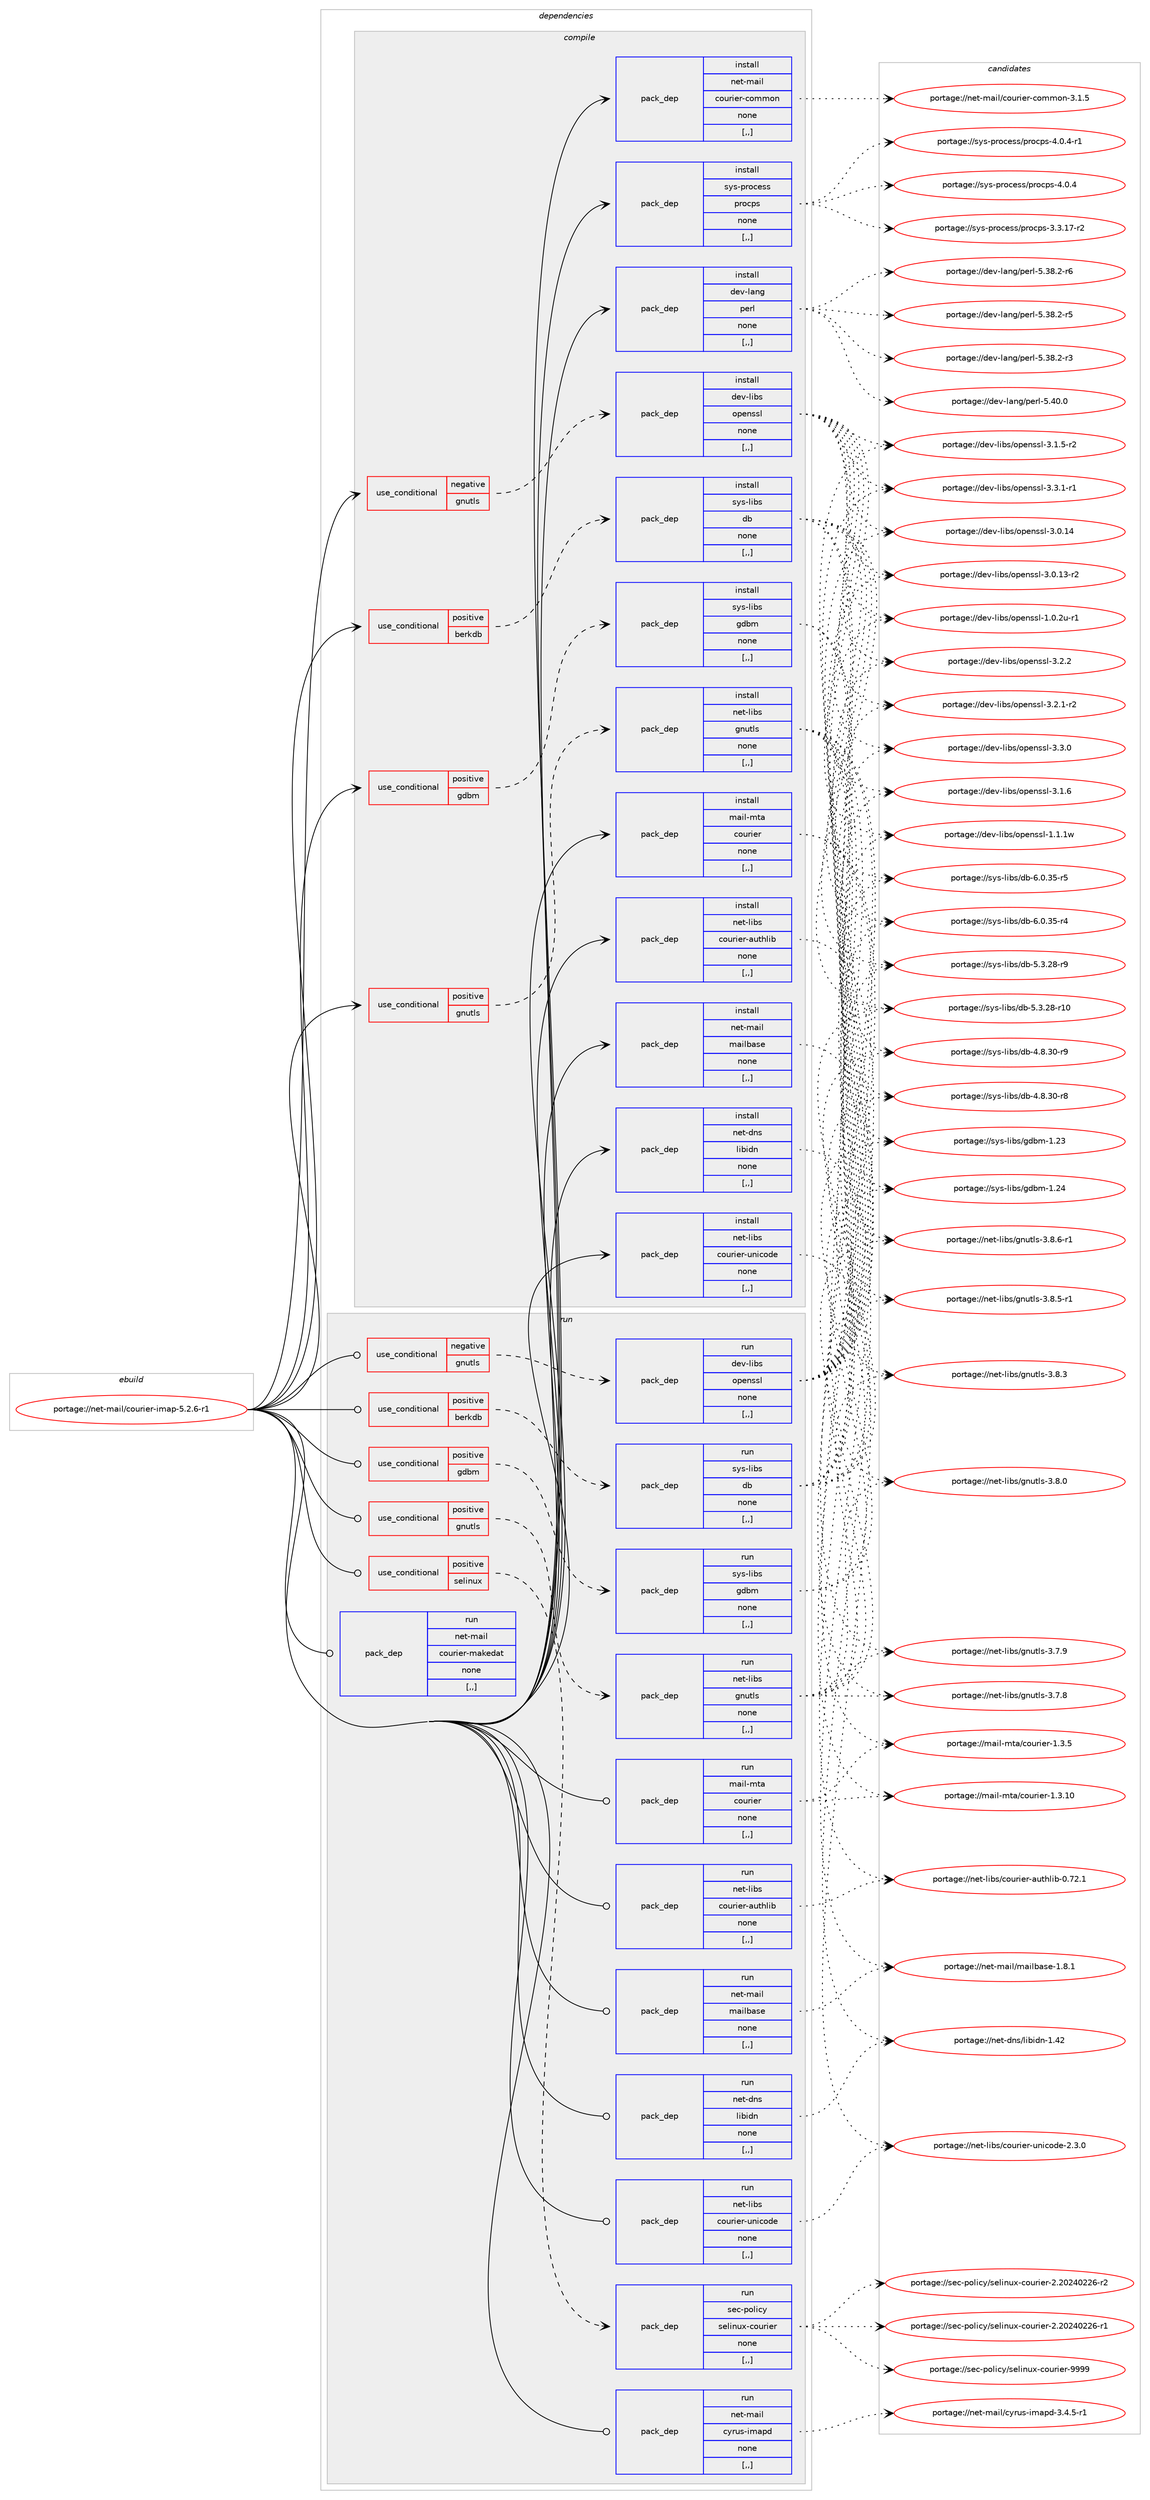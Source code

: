 digraph prolog {

# *************
# Graph options
# *************

newrank=true;
concentrate=true;
compound=true;
graph [rankdir=LR,fontname=Helvetica,fontsize=10,ranksep=1.5];#, ranksep=2.5, nodesep=0.2];
edge  [arrowhead=vee];
node  [fontname=Helvetica,fontsize=10];

# **********
# The ebuild
# **********

subgraph cluster_leftcol {
color=gray;
label=<<i>ebuild</i>>;
id [label="portage://net-mail/courier-imap-5.2.6-r1", color=red, width=4, href="../net-mail/courier-imap-5.2.6-r1.svg"];
}

# ****************
# The dependencies
# ****************

subgraph cluster_midcol {
color=gray;
label=<<i>dependencies</i>>;
subgraph cluster_compile {
fillcolor="#eeeeee";
style=filled;
label=<<i>compile</i>>;
subgraph cond94823 {
dependency362905 [label=<<TABLE BORDER="0" CELLBORDER="1" CELLSPACING="0" CELLPADDING="4"><TR><TD ROWSPAN="3" CELLPADDING="10">use_conditional</TD></TR><TR><TD>negative</TD></TR><TR><TD>gnutls</TD></TR></TABLE>>, shape=none, color=red];
subgraph pack265422 {
dependency362906 [label=<<TABLE BORDER="0" CELLBORDER="1" CELLSPACING="0" CELLPADDING="4" WIDTH="220"><TR><TD ROWSPAN="6" CELLPADDING="30">pack_dep</TD></TR><TR><TD WIDTH="110">install</TD></TR><TR><TD>dev-libs</TD></TR><TR><TD>openssl</TD></TR><TR><TD>none</TD></TR><TR><TD>[,,]</TD></TR></TABLE>>, shape=none, color=blue];
}
dependency362905:e -> dependency362906:w [weight=20,style="dashed",arrowhead="vee"];
}
id:e -> dependency362905:w [weight=20,style="solid",arrowhead="vee"];
subgraph cond94824 {
dependency362907 [label=<<TABLE BORDER="0" CELLBORDER="1" CELLSPACING="0" CELLPADDING="4"><TR><TD ROWSPAN="3" CELLPADDING="10">use_conditional</TD></TR><TR><TD>positive</TD></TR><TR><TD>berkdb</TD></TR></TABLE>>, shape=none, color=red];
subgraph pack265423 {
dependency362908 [label=<<TABLE BORDER="0" CELLBORDER="1" CELLSPACING="0" CELLPADDING="4" WIDTH="220"><TR><TD ROWSPAN="6" CELLPADDING="30">pack_dep</TD></TR><TR><TD WIDTH="110">install</TD></TR><TR><TD>sys-libs</TD></TR><TR><TD>db</TD></TR><TR><TD>none</TD></TR><TR><TD>[,,]</TD></TR></TABLE>>, shape=none, color=blue];
}
dependency362907:e -> dependency362908:w [weight=20,style="dashed",arrowhead="vee"];
}
id:e -> dependency362907:w [weight=20,style="solid",arrowhead="vee"];
subgraph cond94825 {
dependency362909 [label=<<TABLE BORDER="0" CELLBORDER="1" CELLSPACING="0" CELLPADDING="4"><TR><TD ROWSPAN="3" CELLPADDING="10">use_conditional</TD></TR><TR><TD>positive</TD></TR><TR><TD>gdbm</TD></TR></TABLE>>, shape=none, color=red];
subgraph pack265424 {
dependency362910 [label=<<TABLE BORDER="0" CELLBORDER="1" CELLSPACING="0" CELLPADDING="4" WIDTH="220"><TR><TD ROWSPAN="6" CELLPADDING="30">pack_dep</TD></TR><TR><TD WIDTH="110">install</TD></TR><TR><TD>sys-libs</TD></TR><TR><TD>gdbm</TD></TR><TR><TD>none</TD></TR><TR><TD>[,,]</TD></TR></TABLE>>, shape=none, color=blue];
}
dependency362909:e -> dependency362910:w [weight=20,style="dashed",arrowhead="vee"];
}
id:e -> dependency362909:w [weight=20,style="solid",arrowhead="vee"];
subgraph cond94826 {
dependency362911 [label=<<TABLE BORDER="0" CELLBORDER="1" CELLSPACING="0" CELLPADDING="4"><TR><TD ROWSPAN="3" CELLPADDING="10">use_conditional</TD></TR><TR><TD>positive</TD></TR><TR><TD>gnutls</TD></TR></TABLE>>, shape=none, color=red];
subgraph pack265425 {
dependency362912 [label=<<TABLE BORDER="0" CELLBORDER="1" CELLSPACING="0" CELLPADDING="4" WIDTH="220"><TR><TD ROWSPAN="6" CELLPADDING="30">pack_dep</TD></TR><TR><TD WIDTH="110">install</TD></TR><TR><TD>net-libs</TD></TR><TR><TD>gnutls</TD></TR><TR><TD>none</TD></TR><TR><TD>[,,]</TD></TR></TABLE>>, shape=none, color=blue];
}
dependency362911:e -> dependency362912:w [weight=20,style="dashed",arrowhead="vee"];
}
id:e -> dependency362911:w [weight=20,style="solid",arrowhead="vee"];
subgraph pack265426 {
dependency362913 [label=<<TABLE BORDER="0" CELLBORDER="1" CELLSPACING="0" CELLPADDING="4" WIDTH="220"><TR><TD ROWSPAN="6" CELLPADDING="30">pack_dep</TD></TR><TR><TD WIDTH="110">install</TD></TR><TR><TD>dev-lang</TD></TR><TR><TD>perl</TD></TR><TR><TD>none</TD></TR><TR><TD>[,,]</TD></TR></TABLE>>, shape=none, color=blue];
}
id:e -> dependency362913:w [weight=20,style="solid",arrowhead="vee"];
subgraph pack265427 {
dependency362914 [label=<<TABLE BORDER="0" CELLBORDER="1" CELLSPACING="0" CELLPADDING="4" WIDTH="220"><TR><TD ROWSPAN="6" CELLPADDING="30">pack_dep</TD></TR><TR><TD WIDTH="110">install</TD></TR><TR><TD>net-dns</TD></TR><TR><TD>libidn</TD></TR><TR><TD>none</TD></TR><TR><TD>[,,]</TD></TR></TABLE>>, shape=none, color=blue];
}
id:e -> dependency362914:w [weight=20,style="solid",arrowhead="vee"];
subgraph pack265428 {
dependency362915 [label=<<TABLE BORDER="0" CELLBORDER="1" CELLSPACING="0" CELLPADDING="4" WIDTH="220"><TR><TD ROWSPAN="6" CELLPADDING="30">pack_dep</TD></TR><TR><TD WIDTH="110">install</TD></TR><TR><TD>net-libs</TD></TR><TR><TD>courier-authlib</TD></TR><TR><TD>none</TD></TR><TR><TD>[,,]</TD></TR></TABLE>>, shape=none, color=blue];
}
id:e -> dependency362915:w [weight=20,style="solid",arrowhead="vee"];
subgraph pack265429 {
dependency362916 [label=<<TABLE BORDER="0" CELLBORDER="1" CELLSPACING="0" CELLPADDING="4" WIDTH="220"><TR><TD ROWSPAN="6" CELLPADDING="30">pack_dep</TD></TR><TR><TD WIDTH="110">install</TD></TR><TR><TD>net-libs</TD></TR><TR><TD>courier-unicode</TD></TR><TR><TD>none</TD></TR><TR><TD>[,,]</TD></TR></TABLE>>, shape=none, color=blue];
}
id:e -> dependency362916:w [weight=20,style="solid",arrowhead="vee"];
subgraph pack265430 {
dependency362917 [label=<<TABLE BORDER="0" CELLBORDER="1" CELLSPACING="0" CELLPADDING="4" WIDTH="220"><TR><TD ROWSPAN="6" CELLPADDING="30">pack_dep</TD></TR><TR><TD WIDTH="110">install</TD></TR><TR><TD>net-mail</TD></TR><TR><TD>courier-common</TD></TR><TR><TD>none</TD></TR><TR><TD>[,,]</TD></TR></TABLE>>, shape=none, color=blue];
}
id:e -> dependency362917:w [weight=20,style="solid",arrowhead="vee"];
subgraph pack265431 {
dependency362918 [label=<<TABLE BORDER="0" CELLBORDER="1" CELLSPACING="0" CELLPADDING="4" WIDTH="220"><TR><TD ROWSPAN="6" CELLPADDING="30">pack_dep</TD></TR><TR><TD WIDTH="110">install</TD></TR><TR><TD>net-mail</TD></TR><TR><TD>mailbase</TD></TR><TR><TD>none</TD></TR><TR><TD>[,,]</TD></TR></TABLE>>, shape=none, color=blue];
}
id:e -> dependency362918:w [weight=20,style="solid",arrowhead="vee"];
subgraph pack265432 {
dependency362919 [label=<<TABLE BORDER="0" CELLBORDER="1" CELLSPACING="0" CELLPADDING="4" WIDTH="220"><TR><TD ROWSPAN="6" CELLPADDING="30">pack_dep</TD></TR><TR><TD WIDTH="110">install</TD></TR><TR><TD>sys-process</TD></TR><TR><TD>procps</TD></TR><TR><TD>none</TD></TR><TR><TD>[,,]</TD></TR></TABLE>>, shape=none, color=blue];
}
id:e -> dependency362919:w [weight=20,style="solid",arrowhead="vee"];
subgraph pack265433 {
dependency362920 [label=<<TABLE BORDER="0" CELLBORDER="1" CELLSPACING="0" CELLPADDING="4" WIDTH="220"><TR><TD ROWSPAN="6" CELLPADDING="30">pack_dep</TD></TR><TR><TD WIDTH="110">install</TD></TR><TR><TD>mail-mta</TD></TR><TR><TD>courier</TD></TR><TR><TD>none</TD></TR><TR><TD>[,,]</TD></TR></TABLE>>, shape=none, color=blue];
}
id:e -> dependency362920:w [weight=20,style="solid",arrowhead="vee"];
}
subgraph cluster_compileandrun {
fillcolor="#eeeeee";
style=filled;
label=<<i>compile and run</i>>;
}
subgraph cluster_run {
fillcolor="#eeeeee";
style=filled;
label=<<i>run</i>>;
subgraph cond94827 {
dependency362921 [label=<<TABLE BORDER="0" CELLBORDER="1" CELLSPACING="0" CELLPADDING="4"><TR><TD ROWSPAN="3" CELLPADDING="10">use_conditional</TD></TR><TR><TD>negative</TD></TR><TR><TD>gnutls</TD></TR></TABLE>>, shape=none, color=red];
subgraph pack265434 {
dependency362922 [label=<<TABLE BORDER="0" CELLBORDER="1" CELLSPACING="0" CELLPADDING="4" WIDTH="220"><TR><TD ROWSPAN="6" CELLPADDING="30">pack_dep</TD></TR><TR><TD WIDTH="110">run</TD></TR><TR><TD>dev-libs</TD></TR><TR><TD>openssl</TD></TR><TR><TD>none</TD></TR><TR><TD>[,,]</TD></TR></TABLE>>, shape=none, color=blue];
}
dependency362921:e -> dependency362922:w [weight=20,style="dashed",arrowhead="vee"];
}
id:e -> dependency362921:w [weight=20,style="solid",arrowhead="odot"];
subgraph cond94828 {
dependency362923 [label=<<TABLE BORDER="0" CELLBORDER="1" CELLSPACING="0" CELLPADDING="4"><TR><TD ROWSPAN="3" CELLPADDING="10">use_conditional</TD></TR><TR><TD>positive</TD></TR><TR><TD>berkdb</TD></TR></TABLE>>, shape=none, color=red];
subgraph pack265435 {
dependency362924 [label=<<TABLE BORDER="0" CELLBORDER="1" CELLSPACING="0" CELLPADDING="4" WIDTH="220"><TR><TD ROWSPAN="6" CELLPADDING="30">pack_dep</TD></TR><TR><TD WIDTH="110">run</TD></TR><TR><TD>sys-libs</TD></TR><TR><TD>db</TD></TR><TR><TD>none</TD></TR><TR><TD>[,,]</TD></TR></TABLE>>, shape=none, color=blue];
}
dependency362923:e -> dependency362924:w [weight=20,style="dashed",arrowhead="vee"];
}
id:e -> dependency362923:w [weight=20,style="solid",arrowhead="odot"];
subgraph cond94829 {
dependency362925 [label=<<TABLE BORDER="0" CELLBORDER="1" CELLSPACING="0" CELLPADDING="4"><TR><TD ROWSPAN="3" CELLPADDING="10">use_conditional</TD></TR><TR><TD>positive</TD></TR><TR><TD>gdbm</TD></TR></TABLE>>, shape=none, color=red];
subgraph pack265436 {
dependency362926 [label=<<TABLE BORDER="0" CELLBORDER="1" CELLSPACING="0" CELLPADDING="4" WIDTH="220"><TR><TD ROWSPAN="6" CELLPADDING="30">pack_dep</TD></TR><TR><TD WIDTH="110">run</TD></TR><TR><TD>sys-libs</TD></TR><TR><TD>gdbm</TD></TR><TR><TD>none</TD></TR><TR><TD>[,,]</TD></TR></TABLE>>, shape=none, color=blue];
}
dependency362925:e -> dependency362926:w [weight=20,style="dashed",arrowhead="vee"];
}
id:e -> dependency362925:w [weight=20,style="solid",arrowhead="odot"];
subgraph cond94830 {
dependency362927 [label=<<TABLE BORDER="0" CELLBORDER="1" CELLSPACING="0" CELLPADDING="4"><TR><TD ROWSPAN="3" CELLPADDING="10">use_conditional</TD></TR><TR><TD>positive</TD></TR><TR><TD>gnutls</TD></TR></TABLE>>, shape=none, color=red];
subgraph pack265437 {
dependency362928 [label=<<TABLE BORDER="0" CELLBORDER="1" CELLSPACING="0" CELLPADDING="4" WIDTH="220"><TR><TD ROWSPAN="6" CELLPADDING="30">pack_dep</TD></TR><TR><TD WIDTH="110">run</TD></TR><TR><TD>net-libs</TD></TR><TR><TD>gnutls</TD></TR><TR><TD>none</TD></TR><TR><TD>[,,]</TD></TR></TABLE>>, shape=none, color=blue];
}
dependency362927:e -> dependency362928:w [weight=20,style="dashed",arrowhead="vee"];
}
id:e -> dependency362927:w [weight=20,style="solid",arrowhead="odot"];
subgraph cond94831 {
dependency362929 [label=<<TABLE BORDER="0" CELLBORDER="1" CELLSPACING="0" CELLPADDING="4"><TR><TD ROWSPAN="3" CELLPADDING="10">use_conditional</TD></TR><TR><TD>positive</TD></TR><TR><TD>selinux</TD></TR></TABLE>>, shape=none, color=red];
subgraph pack265438 {
dependency362930 [label=<<TABLE BORDER="0" CELLBORDER="1" CELLSPACING="0" CELLPADDING="4" WIDTH="220"><TR><TD ROWSPAN="6" CELLPADDING="30">pack_dep</TD></TR><TR><TD WIDTH="110">run</TD></TR><TR><TD>sec-policy</TD></TR><TR><TD>selinux-courier</TD></TR><TR><TD>none</TD></TR><TR><TD>[,,]</TD></TR></TABLE>>, shape=none, color=blue];
}
dependency362929:e -> dependency362930:w [weight=20,style="dashed",arrowhead="vee"];
}
id:e -> dependency362929:w [weight=20,style="solid",arrowhead="odot"];
subgraph pack265439 {
dependency362931 [label=<<TABLE BORDER="0" CELLBORDER="1" CELLSPACING="0" CELLPADDING="4" WIDTH="220"><TR><TD ROWSPAN="6" CELLPADDING="30">pack_dep</TD></TR><TR><TD WIDTH="110">run</TD></TR><TR><TD>net-dns</TD></TR><TR><TD>libidn</TD></TR><TR><TD>none</TD></TR><TR><TD>[,,]</TD></TR></TABLE>>, shape=none, color=blue];
}
id:e -> dependency362931:w [weight=20,style="solid",arrowhead="odot"];
subgraph pack265440 {
dependency362932 [label=<<TABLE BORDER="0" CELLBORDER="1" CELLSPACING="0" CELLPADDING="4" WIDTH="220"><TR><TD ROWSPAN="6" CELLPADDING="30">pack_dep</TD></TR><TR><TD WIDTH="110">run</TD></TR><TR><TD>net-libs</TD></TR><TR><TD>courier-authlib</TD></TR><TR><TD>none</TD></TR><TR><TD>[,,]</TD></TR></TABLE>>, shape=none, color=blue];
}
id:e -> dependency362932:w [weight=20,style="solid",arrowhead="odot"];
subgraph pack265441 {
dependency362933 [label=<<TABLE BORDER="0" CELLBORDER="1" CELLSPACING="0" CELLPADDING="4" WIDTH="220"><TR><TD ROWSPAN="6" CELLPADDING="30">pack_dep</TD></TR><TR><TD WIDTH="110">run</TD></TR><TR><TD>net-libs</TD></TR><TR><TD>courier-unicode</TD></TR><TR><TD>none</TD></TR><TR><TD>[,,]</TD></TR></TABLE>>, shape=none, color=blue];
}
id:e -> dependency362933:w [weight=20,style="solid",arrowhead="odot"];
subgraph pack265442 {
dependency362934 [label=<<TABLE BORDER="0" CELLBORDER="1" CELLSPACING="0" CELLPADDING="4" WIDTH="220"><TR><TD ROWSPAN="6" CELLPADDING="30">pack_dep</TD></TR><TR><TD WIDTH="110">run</TD></TR><TR><TD>net-mail</TD></TR><TR><TD>mailbase</TD></TR><TR><TD>none</TD></TR><TR><TD>[,,]</TD></TR></TABLE>>, shape=none, color=blue];
}
id:e -> dependency362934:w [weight=20,style="solid",arrowhead="odot"];
subgraph pack265443 {
dependency362935 [label=<<TABLE BORDER="0" CELLBORDER="1" CELLSPACING="0" CELLPADDING="4" WIDTH="220"><TR><TD ROWSPAN="6" CELLPADDING="30">pack_dep</TD></TR><TR><TD WIDTH="110">run</TD></TR><TR><TD>mail-mta</TD></TR><TR><TD>courier</TD></TR><TR><TD>none</TD></TR><TR><TD>[,,]</TD></TR></TABLE>>, shape=none, color=blue];
}
id:e -> dependency362935:w [weight=20,style="solid",arrowhead="odot"];
subgraph pack265444 {
dependency362936 [label=<<TABLE BORDER="0" CELLBORDER="1" CELLSPACING="0" CELLPADDING="4" WIDTH="220"><TR><TD ROWSPAN="6" CELLPADDING="30">pack_dep</TD></TR><TR><TD WIDTH="110">run</TD></TR><TR><TD>net-mail</TD></TR><TR><TD>courier-makedat</TD></TR><TR><TD>none</TD></TR><TR><TD>[,,]</TD></TR></TABLE>>, shape=none, color=blue];
}
id:e -> dependency362936:w [weight=20,style="solid",arrowhead="odot"];
subgraph pack265445 {
dependency362937 [label=<<TABLE BORDER="0" CELLBORDER="1" CELLSPACING="0" CELLPADDING="4" WIDTH="220"><TR><TD ROWSPAN="6" CELLPADDING="30">pack_dep</TD></TR><TR><TD WIDTH="110">run</TD></TR><TR><TD>net-mail</TD></TR><TR><TD>cyrus-imapd</TD></TR><TR><TD>none</TD></TR><TR><TD>[,,]</TD></TR></TABLE>>, shape=none, color=blue];
}
id:e -> dependency362937:w [weight=20,style="solid",arrowhead="odot"];
}
}

# **************
# The candidates
# **************

subgraph cluster_choices {
rank=same;
color=gray;
label=<<i>candidates</i>>;

subgraph choice265422 {
color=black;
nodesep=1;
choice1001011184510810598115471111121011101151151084551465146494511449 [label="portage://dev-libs/openssl-3.3.1-r1", color=red, width=4,href="../dev-libs/openssl-3.3.1-r1.svg"];
choice100101118451081059811547111112101110115115108455146514648 [label="portage://dev-libs/openssl-3.3.0", color=red, width=4,href="../dev-libs/openssl-3.3.0.svg"];
choice100101118451081059811547111112101110115115108455146504650 [label="portage://dev-libs/openssl-3.2.2", color=red, width=4,href="../dev-libs/openssl-3.2.2.svg"];
choice1001011184510810598115471111121011101151151084551465046494511450 [label="portage://dev-libs/openssl-3.2.1-r2", color=red, width=4,href="../dev-libs/openssl-3.2.1-r2.svg"];
choice100101118451081059811547111112101110115115108455146494654 [label="portage://dev-libs/openssl-3.1.6", color=red, width=4,href="../dev-libs/openssl-3.1.6.svg"];
choice1001011184510810598115471111121011101151151084551464946534511450 [label="portage://dev-libs/openssl-3.1.5-r2", color=red, width=4,href="../dev-libs/openssl-3.1.5-r2.svg"];
choice10010111845108105981154711111210111011511510845514648464952 [label="portage://dev-libs/openssl-3.0.14", color=red, width=4,href="../dev-libs/openssl-3.0.14.svg"];
choice100101118451081059811547111112101110115115108455146484649514511450 [label="portage://dev-libs/openssl-3.0.13-r2", color=red, width=4,href="../dev-libs/openssl-3.0.13-r2.svg"];
choice100101118451081059811547111112101110115115108454946494649119 [label="portage://dev-libs/openssl-1.1.1w", color=red, width=4,href="../dev-libs/openssl-1.1.1w.svg"];
choice1001011184510810598115471111121011101151151084549464846501174511449 [label="portage://dev-libs/openssl-1.0.2u-r1", color=red, width=4,href="../dev-libs/openssl-1.0.2u-r1.svg"];
dependency362906:e -> choice1001011184510810598115471111121011101151151084551465146494511449:w [style=dotted,weight="100"];
dependency362906:e -> choice100101118451081059811547111112101110115115108455146514648:w [style=dotted,weight="100"];
dependency362906:e -> choice100101118451081059811547111112101110115115108455146504650:w [style=dotted,weight="100"];
dependency362906:e -> choice1001011184510810598115471111121011101151151084551465046494511450:w [style=dotted,weight="100"];
dependency362906:e -> choice100101118451081059811547111112101110115115108455146494654:w [style=dotted,weight="100"];
dependency362906:e -> choice1001011184510810598115471111121011101151151084551464946534511450:w [style=dotted,weight="100"];
dependency362906:e -> choice10010111845108105981154711111210111011511510845514648464952:w [style=dotted,weight="100"];
dependency362906:e -> choice100101118451081059811547111112101110115115108455146484649514511450:w [style=dotted,weight="100"];
dependency362906:e -> choice100101118451081059811547111112101110115115108454946494649119:w [style=dotted,weight="100"];
dependency362906:e -> choice1001011184510810598115471111121011101151151084549464846501174511449:w [style=dotted,weight="100"];
}
subgraph choice265423 {
color=black;
nodesep=1;
choice11512111545108105981154710098455446484651534511453 [label="portage://sys-libs/db-6.0.35-r5", color=red, width=4,href="../sys-libs/db-6.0.35-r5.svg"];
choice11512111545108105981154710098455446484651534511452 [label="portage://sys-libs/db-6.0.35-r4", color=red, width=4,href="../sys-libs/db-6.0.35-r4.svg"];
choice11512111545108105981154710098455346514650564511457 [label="portage://sys-libs/db-5.3.28-r9", color=red, width=4,href="../sys-libs/db-5.3.28-r9.svg"];
choice1151211154510810598115471009845534651465056451144948 [label="portage://sys-libs/db-5.3.28-r10", color=red, width=4,href="../sys-libs/db-5.3.28-r10.svg"];
choice11512111545108105981154710098455246564651484511457 [label="portage://sys-libs/db-4.8.30-r9", color=red, width=4,href="../sys-libs/db-4.8.30-r9.svg"];
choice11512111545108105981154710098455246564651484511456 [label="portage://sys-libs/db-4.8.30-r8", color=red, width=4,href="../sys-libs/db-4.8.30-r8.svg"];
dependency362908:e -> choice11512111545108105981154710098455446484651534511453:w [style=dotted,weight="100"];
dependency362908:e -> choice11512111545108105981154710098455446484651534511452:w [style=dotted,weight="100"];
dependency362908:e -> choice11512111545108105981154710098455346514650564511457:w [style=dotted,weight="100"];
dependency362908:e -> choice1151211154510810598115471009845534651465056451144948:w [style=dotted,weight="100"];
dependency362908:e -> choice11512111545108105981154710098455246564651484511457:w [style=dotted,weight="100"];
dependency362908:e -> choice11512111545108105981154710098455246564651484511456:w [style=dotted,weight="100"];
}
subgraph choice265424 {
color=black;
nodesep=1;
choice115121115451081059811547103100981094549465052 [label="portage://sys-libs/gdbm-1.24", color=red, width=4,href="../sys-libs/gdbm-1.24.svg"];
choice115121115451081059811547103100981094549465051 [label="portage://sys-libs/gdbm-1.23", color=red, width=4,href="../sys-libs/gdbm-1.23.svg"];
dependency362910:e -> choice115121115451081059811547103100981094549465052:w [style=dotted,weight="100"];
dependency362910:e -> choice115121115451081059811547103100981094549465051:w [style=dotted,weight="100"];
}
subgraph choice265425 {
color=black;
nodesep=1;
choice1101011164510810598115471031101171161081154551465646544511449 [label="portage://net-libs/gnutls-3.8.6-r1", color=red, width=4,href="../net-libs/gnutls-3.8.6-r1.svg"];
choice1101011164510810598115471031101171161081154551465646534511449 [label="portage://net-libs/gnutls-3.8.5-r1", color=red, width=4,href="../net-libs/gnutls-3.8.5-r1.svg"];
choice110101116451081059811547103110117116108115455146564651 [label="portage://net-libs/gnutls-3.8.3", color=red, width=4,href="../net-libs/gnutls-3.8.3.svg"];
choice110101116451081059811547103110117116108115455146564648 [label="portage://net-libs/gnutls-3.8.0", color=red, width=4,href="../net-libs/gnutls-3.8.0.svg"];
choice110101116451081059811547103110117116108115455146554657 [label="portage://net-libs/gnutls-3.7.9", color=red, width=4,href="../net-libs/gnutls-3.7.9.svg"];
choice110101116451081059811547103110117116108115455146554656 [label="portage://net-libs/gnutls-3.7.8", color=red, width=4,href="../net-libs/gnutls-3.7.8.svg"];
dependency362912:e -> choice1101011164510810598115471031101171161081154551465646544511449:w [style=dotted,weight="100"];
dependency362912:e -> choice1101011164510810598115471031101171161081154551465646534511449:w [style=dotted,weight="100"];
dependency362912:e -> choice110101116451081059811547103110117116108115455146564651:w [style=dotted,weight="100"];
dependency362912:e -> choice110101116451081059811547103110117116108115455146564648:w [style=dotted,weight="100"];
dependency362912:e -> choice110101116451081059811547103110117116108115455146554657:w [style=dotted,weight="100"];
dependency362912:e -> choice110101116451081059811547103110117116108115455146554656:w [style=dotted,weight="100"];
}
subgraph choice265426 {
color=black;
nodesep=1;
choice10010111845108971101034711210111410845534652484648 [label="portage://dev-lang/perl-5.40.0", color=red, width=4,href="../dev-lang/perl-5.40.0.svg"];
choice100101118451089711010347112101114108455346515646504511454 [label="portage://dev-lang/perl-5.38.2-r6", color=red, width=4,href="../dev-lang/perl-5.38.2-r6.svg"];
choice100101118451089711010347112101114108455346515646504511453 [label="portage://dev-lang/perl-5.38.2-r5", color=red, width=4,href="../dev-lang/perl-5.38.2-r5.svg"];
choice100101118451089711010347112101114108455346515646504511451 [label="portage://dev-lang/perl-5.38.2-r3", color=red, width=4,href="../dev-lang/perl-5.38.2-r3.svg"];
dependency362913:e -> choice10010111845108971101034711210111410845534652484648:w [style=dotted,weight="100"];
dependency362913:e -> choice100101118451089711010347112101114108455346515646504511454:w [style=dotted,weight="100"];
dependency362913:e -> choice100101118451089711010347112101114108455346515646504511453:w [style=dotted,weight="100"];
dependency362913:e -> choice100101118451089711010347112101114108455346515646504511451:w [style=dotted,weight="100"];
}
subgraph choice265427 {
color=black;
nodesep=1;
choice1101011164510011011547108105981051001104549465250 [label="portage://net-dns/libidn-1.42", color=red, width=4,href="../net-dns/libidn-1.42.svg"];
dependency362914:e -> choice1101011164510011011547108105981051001104549465250:w [style=dotted,weight="100"];
}
subgraph choice265428 {
color=black;
nodesep=1;
choice1101011164510810598115479911111711410510111445971171161041081059845484655504649 [label="portage://net-libs/courier-authlib-0.72.1", color=red, width=4,href="../net-libs/courier-authlib-0.72.1.svg"];
dependency362915:e -> choice1101011164510810598115479911111711410510111445971171161041081059845484655504649:w [style=dotted,weight="100"];
}
subgraph choice265429 {
color=black;
nodesep=1;
choice110101116451081059811547991111171141051011144511711010599111100101455046514648 [label="portage://net-libs/courier-unicode-2.3.0", color=red, width=4,href="../net-libs/courier-unicode-2.3.0.svg"];
dependency362916:e -> choice110101116451081059811547991111171141051011144511711010599111100101455046514648:w [style=dotted,weight="100"];
}
subgraph choice265430 {
color=black;
nodesep=1;
choice110101116451099710510847991111171141051011144599111109109111110455146494653 [label="portage://net-mail/courier-common-3.1.5", color=red, width=4,href="../net-mail/courier-common-3.1.5.svg"];
dependency362917:e -> choice110101116451099710510847991111171141051011144599111109109111110455146494653:w [style=dotted,weight="100"];
}
subgraph choice265431 {
color=black;
nodesep=1;
choice110101116451099710510847109971051089897115101454946564649 [label="portage://net-mail/mailbase-1.8.1", color=red, width=4,href="../net-mail/mailbase-1.8.1.svg"];
dependency362918:e -> choice110101116451099710510847109971051089897115101454946564649:w [style=dotted,weight="100"];
}
subgraph choice265432 {
color=black;
nodesep=1;
choice115121115451121141119910111511547112114111991121154552464846524511449 [label="portage://sys-process/procps-4.0.4-r1", color=red, width=4,href="../sys-process/procps-4.0.4-r1.svg"];
choice11512111545112114111991011151154711211411199112115455246484652 [label="portage://sys-process/procps-4.0.4", color=red, width=4,href="../sys-process/procps-4.0.4.svg"];
choice11512111545112114111991011151154711211411199112115455146514649554511450 [label="portage://sys-process/procps-3.3.17-r2", color=red, width=4,href="../sys-process/procps-3.3.17-r2.svg"];
dependency362919:e -> choice115121115451121141119910111511547112114111991121154552464846524511449:w [style=dotted,weight="100"];
dependency362919:e -> choice11512111545112114111991011151154711211411199112115455246484652:w [style=dotted,weight="100"];
dependency362919:e -> choice11512111545112114111991011151154711211411199112115455146514649554511450:w [style=dotted,weight="100"];
}
subgraph choice265433 {
color=black;
nodesep=1;
choice109971051084510911697479911111711410510111445494651464948 [label="portage://mail-mta/courier-1.3.10", color=red, width=4,href="../mail-mta/courier-1.3.10.svg"];
choice1099710510845109116974799111117114105101114454946514653 [label="portage://mail-mta/courier-1.3.5", color=red, width=4,href="../mail-mta/courier-1.3.5.svg"];
dependency362920:e -> choice109971051084510911697479911111711410510111445494651464948:w [style=dotted,weight="100"];
dependency362920:e -> choice1099710510845109116974799111117114105101114454946514653:w [style=dotted,weight="100"];
}
subgraph choice265434 {
color=black;
nodesep=1;
choice1001011184510810598115471111121011101151151084551465146494511449 [label="portage://dev-libs/openssl-3.3.1-r1", color=red, width=4,href="../dev-libs/openssl-3.3.1-r1.svg"];
choice100101118451081059811547111112101110115115108455146514648 [label="portage://dev-libs/openssl-3.3.0", color=red, width=4,href="../dev-libs/openssl-3.3.0.svg"];
choice100101118451081059811547111112101110115115108455146504650 [label="portage://dev-libs/openssl-3.2.2", color=red, width=4,href="../dev-libs/openssl-3.2.2.svg"];
choice1001011184510810598115471111121011101151151084551465046494511450 [label="portage://dev-libs/openssl-3.2.1-r2", color=red, width=4,href="../dev-libs/openssl-3.2.1-r2.svg"];
choice100101118451081059811547111112101110115115108455146494654 [label="portage://dev-libs/openssl-3.1.6", color=red, width=4,href="../dev-libs/openssl-3.1.6.svg"];
choice1001011184510810598115471111121011101151151084551464946534511450 [label="portage://dev-libs/openssl-3.1.5-r2", color=red, width=4,href="../dev-libs/openssl-3.1.5-r2.svg"];
choice10010111845108105981154711111210111011511510845514648464952 [label="portage://dev-libs/openssl-3.0.14", color=red, width=4,href="../dev-libs/openssl-3.0.14.svg"];
choice100101118451081059811547111112101110115115108455146484649514511450 [label="portage://dev-libs/openssl-3.0.13-r2", color=red, width=4,href="../dev-libs/openssl-3.0.13-r2.svg"];
choice100101118451081059811547111112101110115115108454946494649119 [label="portage://dev-libs/openssl-1.1.1w", color=red, width=4,href="../dev-libs/openssl-1.1.1w.svg"];
choice1001011184510810598115471111121011101151151084549464846501174511449 [label="portage://dev-libs/openssl-1.0.2u-r1", color=red, width=4,href="../dev-libs/openssl-1.0.2u-r1.svg"];
dependency362922:e -> choice1001011184510810598115471111121011101151151084551465146494511449:w [style=dotted,weight="100"];
dependency362922:e -> choice100101118451081059811547111112101110115115108455146514648:w [style=dotted,weight="100"];
dependency362922:e -> choice100101118451081059811547111112101110115115108455146504650:w [style=dotted,weight="100"];
dependency362922:e -> choice1001011184510810598115471111121011101151151084551465046494511450:w [style=dotted,weight="100"];
dependency362922:e -> choice100101118451081059811547111112101110115115108455146494654:w [style=dotted,weight="100"];
dependency362922:e -> choice1001011184510810598115471111121011101151151084551464946534511450:w [style=dotted,weight="100"];
dependency362922:e -> choice10010111845108105981154711111210111011511510845514648464952:w [style=dotted,weight="100"];
dependency362922:e -> choice100101118451081059811547111112101110115115108455146484649514511450:w [style=dotted,weight="100"];
dependency362922:e -> choice100101118451081059811547111112101110115115108454946494649119:w [style=dotted,weight="100"];
dependency362922:e -> choice1001011184510810598115471111121011101151151084549464846501174511449:w [style=dotted,weight="100"];
}
subgraph choice265435 {
color=black;
nodesep=1;
choice11512111545108105981154710098455446484651534511453 [label="portage://sys-libs/db-6.0.35-r5", color=red, width=4,href="../sys-libs/db-6.0.35-r5.svg"];
choice11512111545108105981154710098455446484651534511452 [label="portage://sys-libs/db-6.0.35-r4", color=red, width=4,href="../sys-libs/db-6.0.35-r4.svg"];
choice11512111545108105981154710098455346514650564511457 [label="portage://sys-libs/db-5.3.28-r9", color=red, width=4,href="../sys-libs/db-5.3.28-r9.svg"];
choice1151211154510810598115471009845534651465056451144948 [label="portage://sys-libs/db-5.3.28-r10", color=red, width=4,href="../sys-libs/db-5.3.28-r10.svg"];
choice11512111545108105981154710098455246564651484511457 [label="portage://sys-libs/db-4.8.30-r9", color=red, width=4,href="../sys-libs/db-4.8.30-r9.svg"];
choice11512111545108105981154710098455246564651484511456 [label="portage://sys-libs/db-4.8.30-r8", color=red, width=4,href="../sys-libs/db-4.8.30-r8.svg"];
dependency362924:e -> choice11512111545108105981154710098455446484651534511453:w [style=dotted,weight="100"];
dependency362924:e -> choice11512111545108105981154710098455446484651534511452:w [style=dotted,weight="100"];
dependency362924:e -> choice11512111545108105981154710098455346514650564511457:w [style=dotted,weight="100"];
dependency362924:e -> choice1151211154510810598115471009845534651465056451144948:w [style=dotted,weight="100"];
dependency362924:e -> choice11512111545108105981154710098455246564651484511457:w [style=dotted,weight="100"];
dependency362924:e -> choice11512111545108105981154710098455246564651484511456:w [style=dotted,weight="100"];
}
subgraph choice265436 {
color=black;
nodesep=1;
choice115121115451081059811547103100981094549465052 [label="portage://sys-libs/gdbm-1.24", color=red, width=4,href="../sys-libs/gdbm-1.24.svg"];
choice115121115451081059811547103100981094549465051 [label="portage://sys-libs/gdbm-1.23", color=red, width=4,href="../sys-libs/gdbm-1.23.svg"];
dependency362926:e -> choice115121115451081059811547103100981094549465052:w [style=dotted,weight="100"];
dependency362926:e -> choice115121115451081059811547103100981094549465051:w [style=dotted,weight="100"];
}
subgraph choice265437 {
color=black;
nodesep=1;
choice1101011164510810598115471031101171161081154551465646544511449 [label="portage://net-libs/gnutls-3.8.6-r1", color=red, width=4,href="../net-libs/gnutls-3.8.6-r1.svg"];
choice1101011164510810598115471031101171161081154551465646534511449 [label="portage://net-libs/gnutls-3.8.5-r1", color=red, width=4,href="../net-libs/gnutls-3.8.5-r1.svg"];
choice110101116451081059811547103110117116108115455146564651 [label="portage://net-libs/gnutls-3.8.3", color=red, width=4,href="../net-libs/gnutls-3.8.3.svg"];
choice110101116451081059811547103110117116108115455146564648 [label="portage://net-libs/gnutls-3.8.0", color=red, width=4,href="../net-libs/gnutls-3.8.0.svg"];
choice110101116451081059811547103110117116108115455146554657 [label="portage://net-libs/gnutls-3.7.9", color=red, width=4,href="../net-libs/gnutls-3.7.9.svg"];
choice110101116451081059811547103110117116108115455146554656 [label="portage://net-libs/gnutls-3.7.8", color=red, width=4,href="../net-libs/gnutls-3.7.8.svg"];
dependency362928:e -> choice1101011164510810598115471031101171161081154551465646544511449:w [style=dotted,weight="100"];
dependency362928:e -> choice1101011164510810598115471031101171161081154551465646534511449:w [style=dotted,weight="100"];
dependency362928:e -> choice110101116451081059811547103110117116108115455146564651:w [style=dotted,weight="100"];
dependency362928:e -> choice110101116451081059811547103110117116108115455146564648:w [style=dotted,weight="100"];
dependency362928:e -> choice110101116451081059811547103110117116108115455146554657:w [style=dotted,weight="100"];
dependency362928:e -> choice110101116451081059811547103110117116108115455146554656:w [style=dotted,weight="100"];
}
subgraph choice265438 {
color=black;
nodesep=1;
choice1151019945112111108105991214711510110810511011712045991111171141051011144557575757 [label="portage://sec-policy/selinux-courier-9999", color=red, width=4,href="../sec-policy/selinux-courier-9999.svg"];
choice11510199451121111081059912147115101108105110117120459911111711410510111445504650485052485050544511450 [label="portage://sec-policy/selinux-courier-2.20240226-r2", color=red, width=4,href="../sec-policy/selinux-courier-2.20240226-r2.svg"];
choice11510199451121111081059912147115101108105110117120459911111711410510111445504650485052485050544511449 [label="portage://sec-policy/selinux-courier-2.20240226-r1", color=red, width=4,href="../sec-policy/selinux-courier-2.20240226-r1.svg"];
dependency362930:e -> choice1151019945112111108105991214711510110810511011712045991111171141051011144557575757:w [style=dotted,weight="100"];
dependency362930:e -> choice11510199451121111081059912147115101108105110117120459911111711410510111445504650485052485050544511450:w [style=dotted,weight="100"];
dependency362930:e -> choice11510199451121111081059912147115101108105110117120459911111711410510111445504650485052485050544511449:w [style=dotted,weight="100"];
}
subgraph choice265439 {
color=black;
nodesep=1;
choice1101011164510011011547108105981051001104549465250 [label="portage://net-dns/libidn-1.42", color=red, width=4,href="../net-dns/libidn-1.42.svg"];
dependency362931:e -> choice1101011164510011011547108105981051001104549465250:w [style=dotted,weight="100"];
}
subgraph choice265440 {
color=black;
nodesep=1;
choice1101011164510810598115479911111711410510111445971171161041081059845484655504649 [label="portage://net-libs/courier-authlib-0.72.1", color=red, width=4,href="../net-libs/courier-authlib-0.72.1.svg"];
dependency362932:e -> choice1101011164510810598115479911111711410510111445971171161041081059845484655504649:w [style=dotted,weight="100"];
}
subgraph choice265441 {
color=black;
nodesep=1;
choice110101116451081059811547991111171141051011144511711010599111100101455046514648 [label="portage://net-libs/courier-unicode-2.3.0", color=red, width=4,href="../net-libs/courier-unicode-2.3.0.svg"];
dependency362933:e -> choice110101116451081059811547991111171141051011144511711010599111100101455046514648:w [style=dotted,weight="100"];
}
subgraph choice265442 {
color=black;
nodesep=1;
choice110101116451099710510847109971051089897115101454946564649 [label="portage://net-mail/mailbase-1.8.1", color=red, width=4,href="../net-mail/mailbase-1.8.1.svg"];
dependency362934:e -> choice110101116451099710510847109971051089897115101454946564649:w [style=dotted,weight="100"];
}
subgraph choice265443 {
color=black;
nodesep=1;
choice109971051084510911697479911111711410510111445494651464948 [label="portage://mail-mta/courier-1.3.10", color=red, width=4,href="../mail-mta/courier-1.3.10.svg"];
choice1099710510845109116974799111117114105101114454946514653 [label="portage://mail-mta/courier-1.3.5", color=red, width=4,href="../mail-mta/courier-1.3.5.svg"];
dependency362935:e -> choice109971051084510911697479911111711410510111445494651464948:w [style=dotted,weight="100"];
dependency362935:e -> choice1099710510845109116974799111117114105101114454946514653:w [style=dotted,weight="100"];
}
subgraph choice265444 {
color=black;
nodesep=1;
}
subgraph choice265445 {
color=black;
nodesep=1;
choice1101011164510997105108479912111411711545105109971121004551465246534511449 [label="portage://net-mail/cyrus-imapd-3.4.5-r1", color=red, width=4,href="../net-mail/cyrus-imapd-3.4.5-r1.svg"];
dependency362937:e -> choice1101011164510997105108479912111411711545105109971121004551465246534511449:w [style=dotted,weight="100"];
}
}

}
